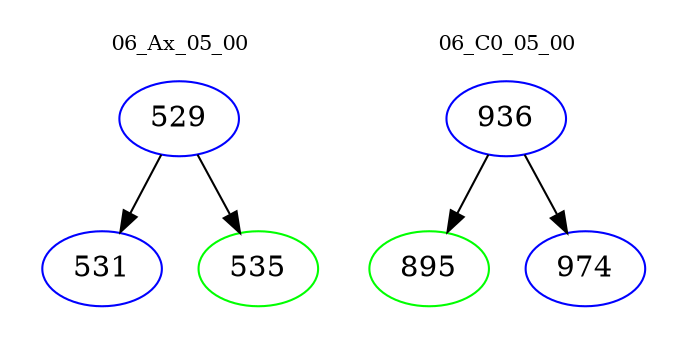 digraph{
subgraph cluster_0 {
color = white
label = "06_Ax_05_00";
fontsize=10;
T0_529 [label="529", color="blue"]
T0_529 -> T0_531 [color="black"]
T0_531 [label="531", color="blue"]
T0_529 -> T0_535 [color="black"]
T0_535 [label="535", color="green"]
}
subgraph cluster_1 {
color = white
label = "06_C0_05_00";
fontsize=10;
T1_936 [label="936", color="blue"]
T1_936 -> T1_895 [color="black"]
T1_895 [label="895", color="green"]
T1_936 -> T1_974 [color="black"]
T1_974 [label="974", color="blue"]
}
}
